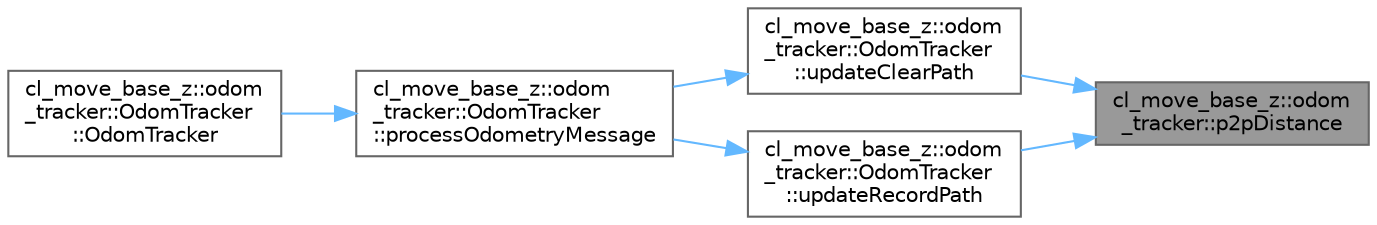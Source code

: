 digraph "cl_move_base_z::odom_tracker::p2pDistance"
{
 // LATEX_PDF_SIZE
  bgcolor="transparent";
  edge [fontname=Helvetica,fontsize=10,labelfontname=Helvetica,labelfontsize=10];
  node [fontname=Helvetica,fontsize=10,shape=box,height=0.2,width=0.4];
  rankdir="RL";
  Node1 [label="cl_move_base_z::odom\l_tracker::p2pDistance",height=0.2,width=0.4,color="gray40", fillcolor="grey60", style="filled", fontcolor="black",tooltip=" "];
  Node1 -> Node2 [dir="back",color="steelblue1",style="solid"];
  Node2 [label="cl_move_base_z::odom\l_tracker::OdomTracker\l::updateClearPath",height=0.2,width=0.4,color="grey40", fillcolor="white", style="filled",URL="$classcl__move__base__z_1_1odom__tracker_1_1OdomTracker.html#abe7ba4dbf014e1f2c64b5806ce42c073",tooltip=" "];
  Node2 -> Node3 [dir="back",color="steelblue1",style="solid"];
  Node3 [label="cl_move_base_z::odom\l_tracker::OdomTracker\l::processOdometryMessage",height=0.2,width=0.4,color="grey40", fillcolor="white", style="filled",URL="$classcl__move__base__z_1_1odom__tracker_1_1OdomTracker.html#a12c5a839cfde2e8f2f55a5e0c9647b18",tooltip="odom callback: Updates the path - this must be called periodically for each odometry message."];
  Node3 -> Node4 [dir="back",color="steelblue1",style="solid"];
  Node4 [label="cl_move_base_z::odom\l_tracker::OdomTracker\l::OdomTracker",height=0.2,width=0.4,color="grey40", fillcolor="white", style="filled",URL="$classcl__move__base__z_1_1odom__tracker_1_1OdomTracker.html#a99e1f405d0b3ec3e9fc73e666793c409",tooltip=" "];
  Node1 -> Node5 [dir="back",color="steelblue1",style="solid"];
  Node5 [label="cl_move_base_z::odom\l_tracker::OdomTracker\l::updateRecordPath",height=0.2,width=0.4,color="grey40", fillcolor="white", style="filled",URL="$classcl__move__base__z_1_1odom__tracker_1_1OdomTracker.html#a77a66083573c6bef726d77447fb53349",tooltip=" "];
  Node5 -> Node3 [dir="back",color="steelblue1",style="solid"];
}
